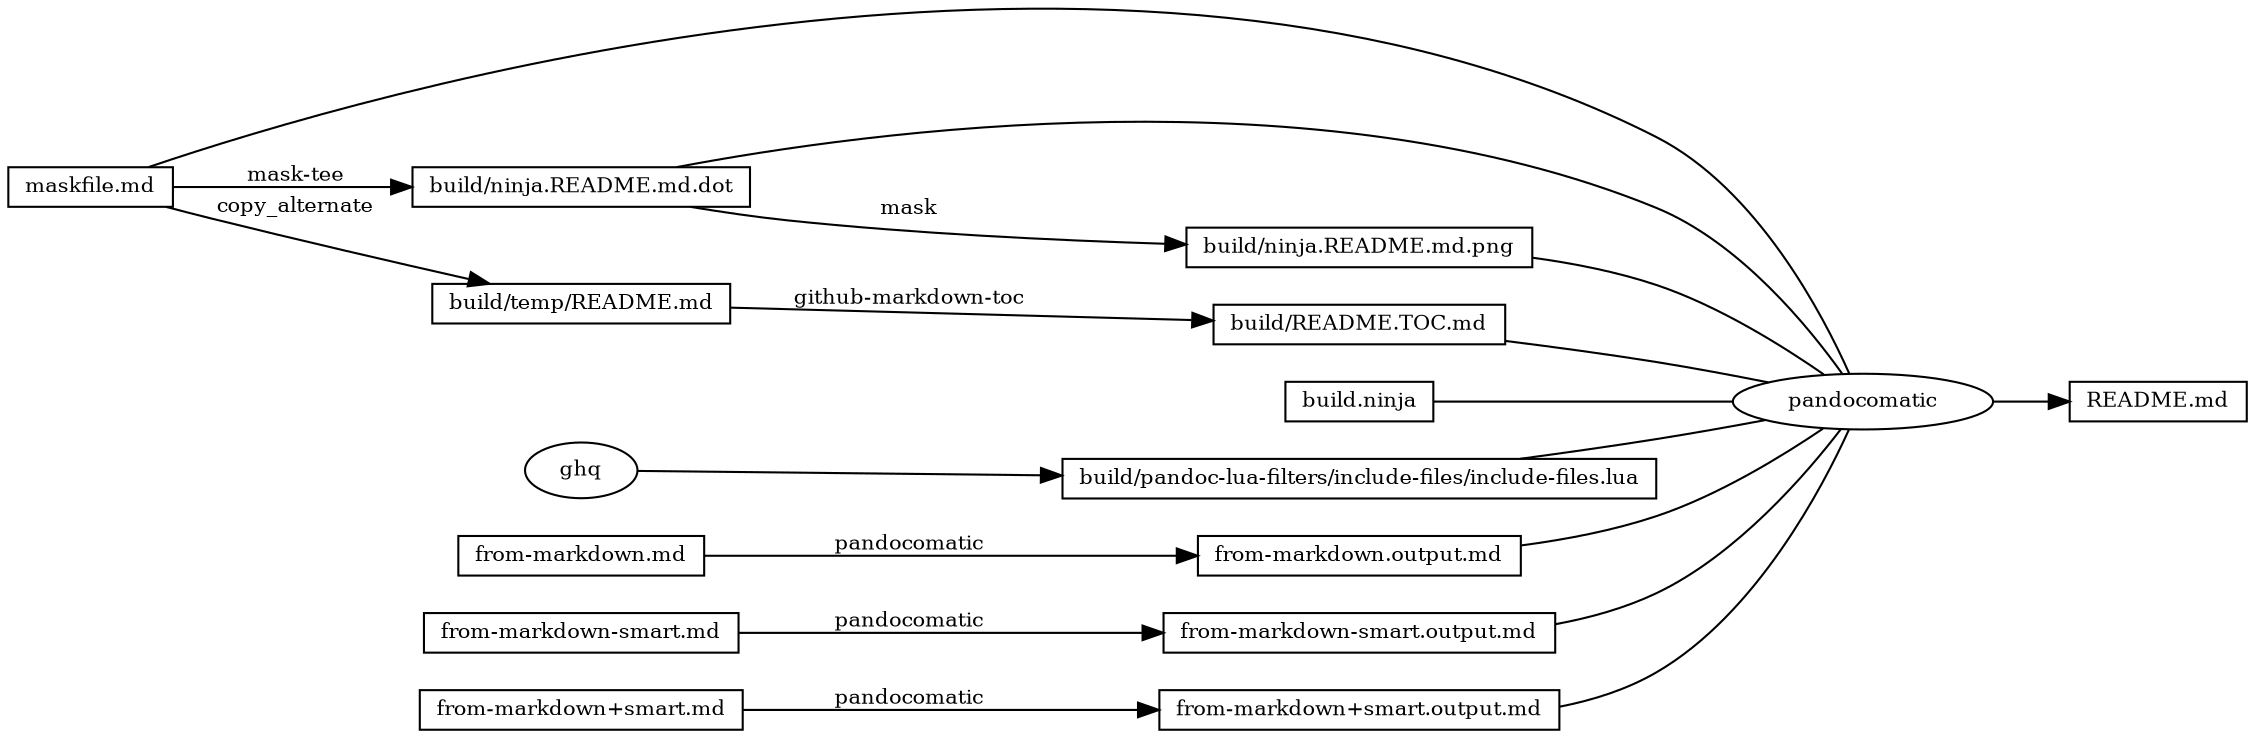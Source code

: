 digraph ninja {
rankdir="LR"
node [fontsize=10, shape=box, height=0.25]
edge [fontsize=10]
"0x7fc54a104560" [label="README.md"]
"0x7fc54a104080" [label="pandocomatic", shape=ellipse]
"0x7fc54a104080" -> "0x7fc54a104560"
"0x7fc549605db0" -> "0x7fc54a104080" [arrowhead=none]
"0x7fc54a104610" -> "0x7fc54a104080" [arrowhead=none]
"0x7fc549605b90" -> "0x7fc54a104080" [arrowhead=none]
"0x7fc549605f70" -> "0x7fc54a104080" [arrowhead=none]
"0x7fc549606260" -> "0x7fc54a104080" [arrowhead=none]
"0x7fc549606510" -> "0x7fc54a104080" [arrowhead=none]
"0x7fc5496066a0" -> "0x7fc54a104080" [arrowhead=none]
"0x7fc5496068b0" -> "0x7fc54a104080" [arrowhead=none]
"0x7fc549606a80" -> "0x7fc54a104080" [arrowhead=none]
"0x7fc549605db0" [label="maskfile.md"]
"0x7fc54a104610" [label="build.ninja"]
"0x7fc549605b90" [label="build/ninja.README.md.dot"]
"0x7fc549605db0" -> "0x7fc549605b90" [label=" mask-tee"]
"0x7fc549605f70" [label="build/ninja.README.md.png"]
"0x7fc549605b90" -> "0x7fc549605f70" [label=" mask"]
"0x7fc549606260" [label="build/pandoc-lua-filters/include-files/include-files.lua"]
"0x7fc5496061f0" [label="ghq", shape=ellipse]
"0x7fc5496061f0" -> "0x7fc549606260"
"0x7fc549606510" [label="build/README.TOC.md"]
"0x7fc549606400" -> "0x7fc549606510" [label=" github-markdown-toc"]
"0x7fc549606400" [label="build/temp/README.md"]
"0x7fc549605db0" -> "0x7fc549606400" [label=" copy_alternate"]
"0x7fc5496066a0" [label="from-markdown.output.md"]
"0x7fc549606750" -> "0x7fc5496066a0" [label=" pandocomatic"]
"0x7fc549606750" [label="from-markdown.md"]
"0x7fc5496068b0" [label="from-markdown-smart.output.md"]
"0x7fc549606960" -> "0x7fc5496068b0" [label=" pandocomatic"]
"0x7fc549606960" [label="from-markdown-smart.md"]
"0x7fc549606a80" [label="from-markdown+smart.output.md"]
"0x7fc549606b30" -> "0x7fc549606a80" [label=" pandocomatic"]
"0x7fc549606b30" [label="from-markdown+smart.md"]
}
